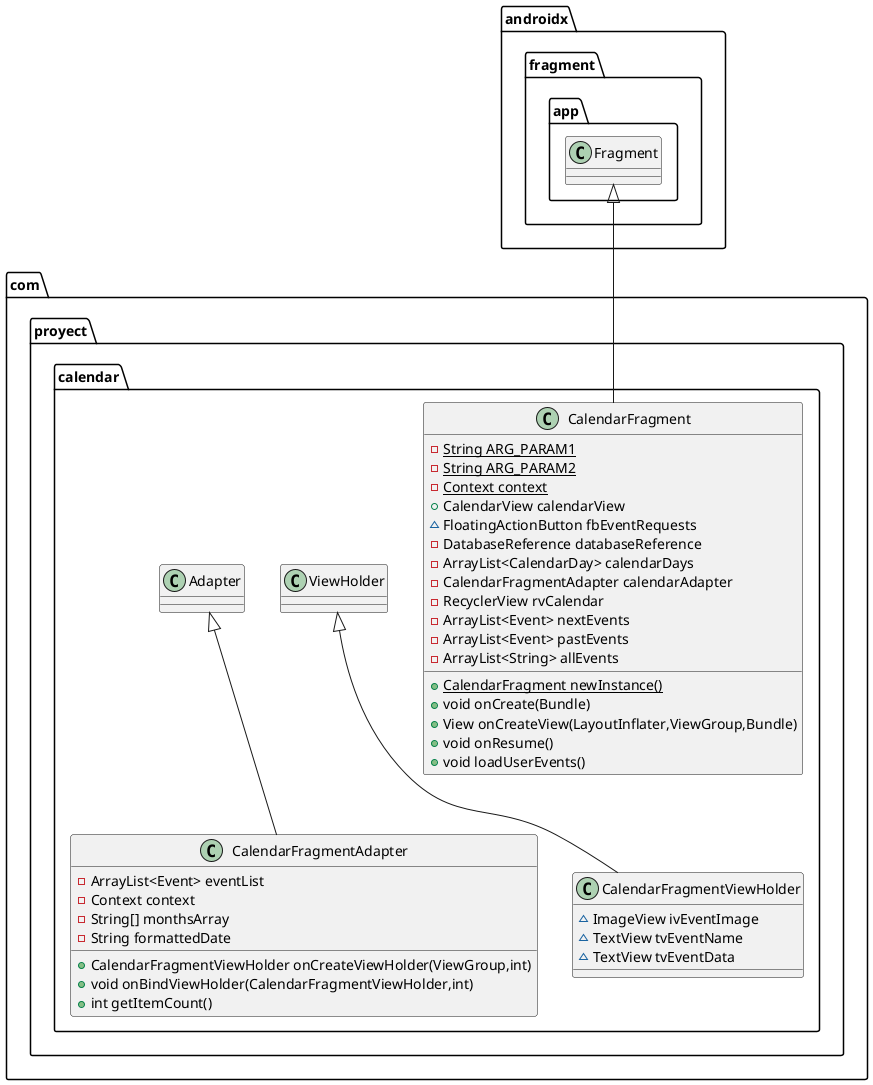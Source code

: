 @startuml
class com.proyect.calendar.CalendarFragmentViewHolder {
~ ImageView ivEventImage
~ TextView tvEventName
~ TextView tvEventData
}

class com.proyect.calendar.CalendarFragmentAdapter {
- ArrayList<Event> eventList
- Context context
- String[] monthsArray
- String formattedDate
+ CalendarFragmentViewHolder onCreateViewHolder(ViewGroup,int)
+ void onBindViewHolder(CalendarFragmentViewHolder,int)
+ int getItemCount()
}


class com.proyect.calendar.CalendarFragment {
- {static} String ARG_PARAM1
- {static} String ARG_PARAM2
- {static} Context context
+ CalendarView calendarView
~ FloatingActionButton fbEventRequests
- DatabaseReference databaseReference
- ArrayList<CalendarDay> calendarDays
- CalendarFragmentAdapter calendarAdapter
- RecyclerView rvCalendar
- ArrayList<Event> nextEvents
- ArrayList<Event> pastEvents
- ArrayList<String> allEvents
+ {static} CalendarFragment newInstance()
+ void onCreate(Bundle)
+ View onCreateView(LayoutInflater,ViewGroup,Bundle)
+ void onResume()
+ void loadUserEvents()
}




com.proyect.calendar.ViewHolder <|-- com.proyect.calendar.CalendarFragmentViewHolder
com.proyect.calendar.Adapter <|-- com.proyect.calendar.CalendarFragmentAdapter
androidx.fragment.app.Fragment <|-- com.proyect.calendar.CalendarFragment
@enduml